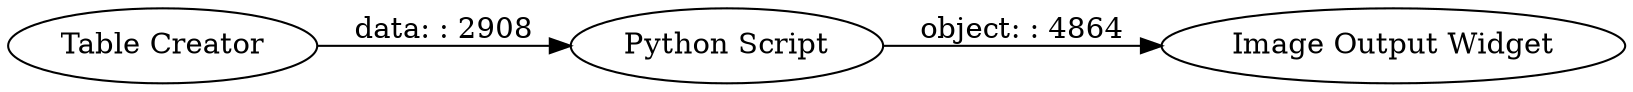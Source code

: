 digraph {
	"3887160361880002178_17" [label="Image Output Widget"]
	"3887160361880002178_16" [label="Python Script"]
	"3887160361880002178_7" [label="Table Creator"]
	"3887160361880002178_16" -> "3887160361880002178_17" [label="object: : 4864"]
	"3887160361880002178_7" -> "3887160361880002178_16" [label="data: : 2908"]
	rankdir=LR
}
